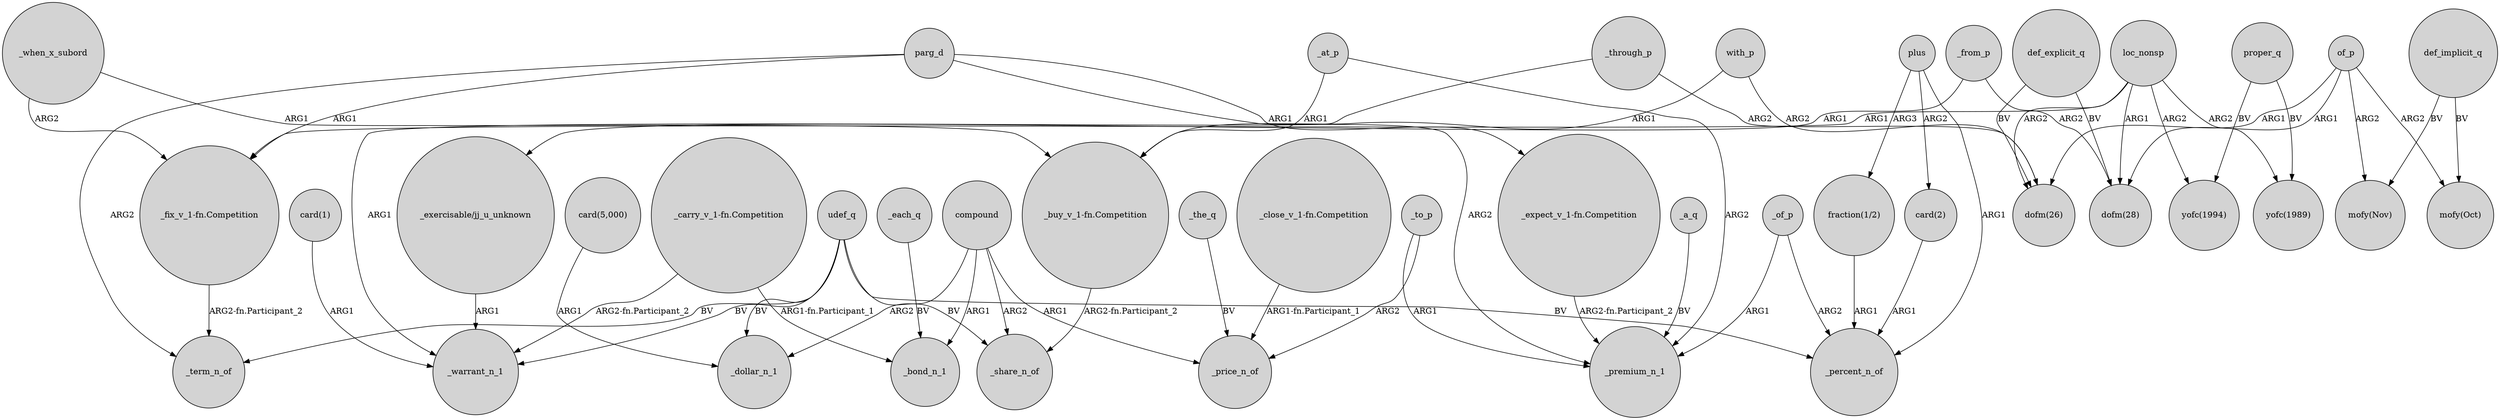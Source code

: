 digraph {
	node [shape=circle style=filled]
	"_carry_v_1-fn.Competition" -> _warrant_n_1 [label="ARG2-fn.Participant_2"]
	udef_q -> _term_n_of [label=BV]
	_a_q -> _premium_n_1 [label=BV]
	"_buy_v_1-fn.Competition" -> _share_n_of [label="ARG2-fn.Participant_2"]
	"card(1)" -> _warrant_n_1 [label=ARG1]
	_when_x_subord -> "_fix_v_1-fn.Competition" [label=ARG2]
	of_p -> "mofy(Nov)" [label=ARG2]
	_when_x_subord -> "_buy_v_1-fn.Competition" [label=ARG1]
	of_p -> "dofm(26)" [label=ARG1]
	loc_nonsp -> "dofm(26)" [label=ARG2]
	"card(5,000)" -> _dollar_n_1 [label=ARG1]
	of_p -> "mofy(Oct)" [label=ARG2]
	compound -> _bond_n_1 [label=ARG1]
	"_carry_v_1-fn.Competition" -> _bond_n_1 [label="ARG1-fn.Participant_1"]
	loc_nonsp -> "yofc(1994)" [label=ARG2]
	_from_p -> "dofm(28)" [label=ARG2]
	compound -> _dollar_n_1 [label=ARG2]
	def_explicit_q -> "dofm(28)" [label=BV]
	loc_nonsp -> "_fix_v_1-fn.Competition" [label=ARG1]
	_from_p -> "_exercisable/jj_u_unknown" [label=ARG1]
	of_p -> "dofm(28)" [label=ARG1]
	plus -> _percent_n_of [label=ARG1]
	"_expect_v_1-fn.Competition" -> _premium_n_1 [label="ARG2-fn.Participant_2"]
	_each_q -> _bond_n_1 [label=BV]
	loc_nonsp -> "dofm(28)" [label=ARG1]
	loc_nonsp -> "yofc(1989)" [label=ARG2]
	with_p -> "_buy_v_1-fn.Competition" [label=ARG1]
	"fraction(1/2)" -> _percent_n_of [label=ARG1]
	udef_q -> _percent_n_of [label=BV]
	udef_q -> _share_n_of [label=BV]
	_at_p -> _premium_n_1 [label=ARG2]
	parg_d -> "_fix_v_1-fn.Competition" [label=ARG1]
	"_fix_v_1-fn.Competition" -> _term_n_of [label="ARG2-fn.Participant_2"]
	with_p -> "dofm(26)" [label=ARG2]
	_at_p -> "_buy_v_1-fn.Competition" [label=ARG1]
	"_close_v_1-fn.Competition" -> _price_n_of [label="ARG1-fn.Participant_1"]
	proper_q -> "yofc(1989)" [label=BV]
	udef_q -> _warrant_n_1 [label=BV]
	"_exercisable/jj_u_unknown" -> _warrant_n_1 [label=ARG1]
	udef_q -> _dollar_n_1 [label=BV]
	compound -> _share_n_of [label=ARG2]
	def_implicit_q -> "mofy(Oct)" [label=BV]
	parg_d -> "_expect_v_1-fn.Competition" [label=ARG1]
	"card(2)" -> _percent_n_of [label=ARG1]
	def_explicit_q -> "dofm(26)" [label=BV]
	parg_d -> _premium_n_1 [label=ARG2]
	plus -> "card(2)" [label=ARG2]
	_through_p -> "dofm(26)" [label=ARG2]
	_to_p -> _premium_n_1 [label=ARG1]
	def_implicit_q -> "mofy(Nov)" [label=BV]
	_of_p -> _premium_n_1 [label=ARG1]
	_through_p -> _warrant_n_1 [label=ARG1]
	parg_d -> _term_n_of [label=ARG2]
	_the_q -> _price_n_of [label=BV]
	compound -> _price_n_of [label=ARG1]
	_to_p -> _price_n_of [label=ARG2]
	plus -> "fraction(1/2)" [label=ARG3]
	proper_q -> "yofc(1994)" [label=BV]
	_of_p -> _percent_n_of [label=ARG2]
}
